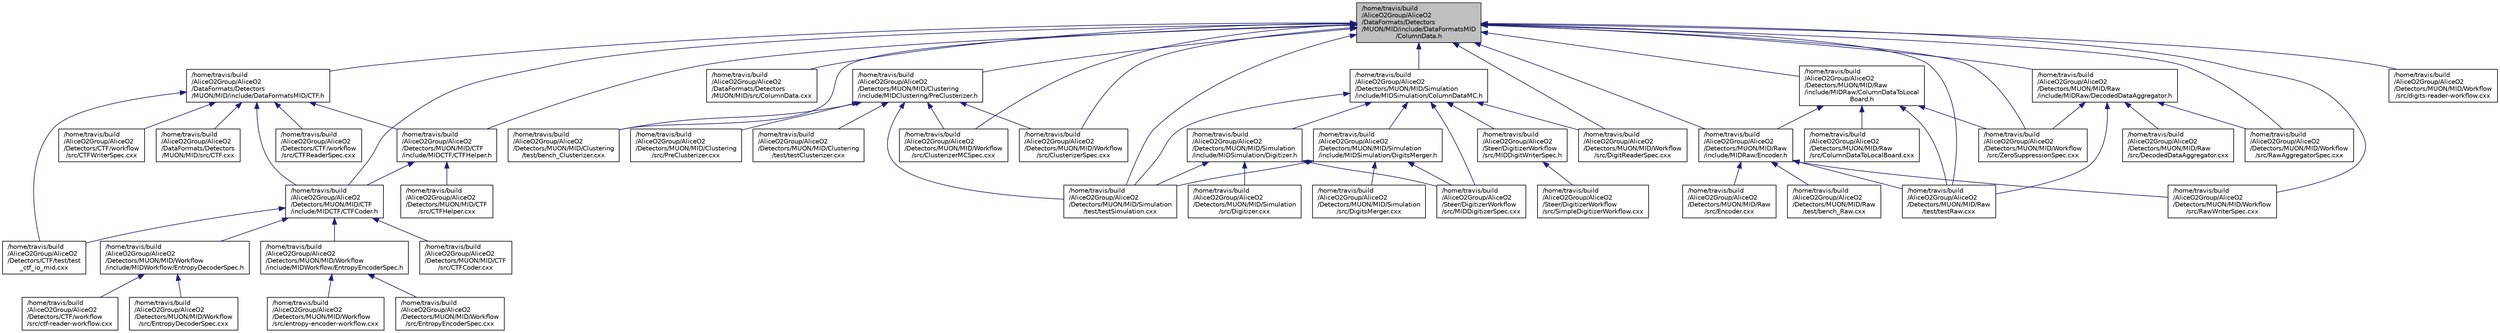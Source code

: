 digraph "/home/travis/build/AliceO2Group/AliceO2/DataFormats/Detectors/MUON/MID/include/DataFormatsMID/ColumnData.h"
{
 // INTERACTIVE_SVG=YES
  bgcolor="transparent";
  edge [fontname="Helvetica",fontsize="10",labelfontname="Helvetica",labelfontsize="10"];
  node [fontname="Helvetica",fontsize="10",shape=record];
  Node4 [label="/home/travis/build\l/AliceO2Group/AliceO2\l/DataFormats/Detectors\l/MUON/MID/include/DataFormatsMID\l/ColumnData.h",height=0.2,width=0.4,color="black", fillcolor="grey75", style="filled", fontcolor="black"];
  Node4 -> Node5 [dir="back",color="midnightblue",fontsize="10",style="solid",fontname="Helvetica"];
  Node5 [label="/home/travis/build\l/AliceO2Group/AliceO2\l/DataFormats/Detectors\l/MUON/MID/include/DataFormatsMID/CTF.h",height=0.2,width=0.4,color="black",URL="$df/d9b/MUON_2MID_2include_2DataFormatsMID_2CTF_8h.html"];
  Node5 -> Node6 [dir="back",color="midnightblue",fontsize="10",style="solid",fontname="Helvetica"];
  Node6 [label="/home/travis/build\l/AliceO2Group/AliceO2\l/DataFormats/Detectors\l/MUON/MID/src/CTF.cxx",height=0.2,width=0.4,color="black",URL="$d7/d7e/MUON_2MID_2src_2CTF_8cxx.html"];
  Node5 -> Node7 [dir="back",color="midnightblue",fontsize="10",style="solid",fontname="Helvetica"];
  Node7 [label="/home/travis/build\l/AliceO2Group/AliceO2\l/Detectors/CTF/test/test\l_ctf_io_mid.cxx",height=0.2,width=0.4,color="black",URL="$df/dcb/test__ctf__io__mid_8cxx.html"];
  Node5 -> Node8 [dir="back",color="midnightblue",fontsize="10",style="solid",fontname="Helvetica"];
  Node8 [label="/home/travis/build\l/AliceO2Group/AliceO2\l/Detectors/CTF/workflow\l/src/CTFReaderSpec.cxx",height=0.2,width=0.4,color="black",URL="$d8/d12/CTFReaderSpec_8cxx.html"];
  Node5 -> Node9 [dir="back",color="midnightblue",fontsize="10",style="solid",fontname="Helvetica"];
  Node9 [label="/home/travis/build\l/AliceO2Group/AliceO2\l/Detectors/CTF/workflow\l/src/CTFWriterSpec.cxx",height=0.2,width=0.4,color="black",URL="$d4/dd7/CTFWriterSpec_8cxx.html"];
  Node5 -> Node10 [dir="back",color="midnightblue",fontsize="10",style="solid",fontname="Helvetica"];
  Node10 [label="/home/travis/build\l/AliceO2Group/AliceO2\l/Detectors/MUON/MID/CTF\l/include/MIDCTF/CTFCoder.h",height=0.2,width=0.4,color="black",URL="$d4/d7f/MUON_2MID_2CTF_2include_2MIDCTF_2CTFCoder_8h.html"];
  Node10 -> Node7 [dir="back",color="midnightblue",fontsize="10",style="solid",fontname="Helvetica"];
  Node10 -> Node11 [dir="back",color="midnightblue",fontsize="10",style="solid",fontname="Helvetica"];
  Node11 [label="/home/travis/build\l/AliceO2Group/AliceO2\l/Detectors/MUON/MID/CTF\l/src/CTFCoder.cxx",height=0.2,width=0.4,color="black",URL="$d7/d6c/MUON_2MID_2CTF_2src_2CTFCoder_8cxx.html"];
  Node10 -> Node12 [dir="back",color="midnightblue",fontsize="10",style="solid",fontname="Helvetica"];
  Node12 [label="/home/travis/build\l/AliceO2Group/AliceO2\l/Detectors/MUON/MID/Workflow\l/include/MIDWorkflow/EntropyDecoderSpec.h",height=0.2,width=0.4,color="black",URL="$d5/d5f/MUON_2MID_2Workflow_2include_2MIDWorkflow_2EntropyDecoderSpec_8h.html"];
  Node12 -> Node13 [dir="back",color="midnightblue",fontsize="10",style="solid",fontname="Helvetica"];
  Node13 [label="/home/travis/build\l/AliceO2Group/AliceO2\l/Detectors/CTF/workflow\l/src/ctf-reader-workflow.cxx",height=0.2,width=0.4,color="black",URL="$dc/d55/ctf-reader-workflow_8cxx.html"];
  Node12 -> Node14 [dir="back",color="midnightblue",fontsize="10",style="solid",fontname="Helvetica"];
  Node14 [label="/home/travis/build\l/AliceO2Group/AliceO2\l/Detectors/MUON/MID/Workflow\l/src/EntropyDecoderSpec.cxx",height=0.2,width=0.4,color="black",URL="$df/dd9/MUON_2MID_2Workflow_2src_2EntropyDecoderSpec_8cxx.html"];
  Node10 -> Node15 [dir="back",color="midnightblue",fontsize="10",style="solid",fontname="Helvetica"];
  Node15 [label="/home/travis/build\l/AliceO2Group/AliceO2\l/Detectors/MUON/MID/Workflow\l/include/MIDWorkflow/EntropyEncoderSpec.h",height=0.2,width=0.4,color="black",URL="$d8/dd3/MUON_2MID_2Workflow_2include_2MIDWorkflow_2EntropyEncoderSpec_8h.html"];
  Node15 -> Node16 [dir="back",color="midnightblue",fontsize="10",style="solid",fontname="Helvetica"];
  Node16 [label="/home/travis/build\l/AliceO2Group/AliceO2\l/Detectors/MUON/MID/Workflow\l/src/entropy-encoder-workflow.cxx",height=0.2,width=0.4,color="black",URL="$da/db9/MUON_2MID_2Workflow_2src_2entropy-encoder-workflow_8cxx.html"];
  Node15 -> Node17 [dir="back",color="midnightblue",fontsize="10",style="solid",fontname="Helvetica"];
  Node17 [label="/home/travis/build\l/AliceO2Group/AliceO2\l/Detectors/MUON/MID/Workflow\l/src/EntropyEncoderSpec.cxx",height=0.2,width=0.4,color="black",URL="$d0/d34/MUON_2MID_2Workflow_2src_2EntropyEncoderSpec_8cxx.html"];
  Node5 -> Node18 [dir="back",color="midnightblue",fontsize="10",style="solid",fontname="Helvetica"];
  Node18 [label="/home/travis/build\l/AliceO2Group/AliceO2\l/Detectors/MUON/MID/CTF\l/include/MIDCTF/CTFHelper.h",height=0.2,width=0.4,color="black",URL="$d9/d0e/MUON_2MID_2CTF_2include_2MIDCTF_2CTFHelper_8h.html"];
  Node18 -> Node10 [dir="back",color="midnightblue",fontsize="10",style="solid",fontname="Helvetica"];
  Node18 -> Node19 [dir="back",color="midnightblue",fontsize="10",style="solid",fontname="Helvetica"];
  Node19 [label="/home/travis/build\l/AliceO2Group/AliceO2\l/Detectors/MUON/MID/CTF\l/src/CTFHelper.cxx",height=0.2,width=0.4,color="black",URL="$df/da1/MUON_2MID_2CTF_2src_2CTFHelper_8cxx.html"];
  Node4 -> Node20 [dir="back",color="midnightblue",fontsize="10",style="solid",fontname="Helvetica"];
  Node20 [label="/home/travis/build\l/AliceO2Group/AliceO2\l/DataFormats/Detectors\l/MUON/MID/src/ColumnData.cxx",height=0.2,width=0.4,color="black",URL="$dc/d7c/ColumnData_8cxx.html",tooltip="Strip pattern (aka digits) "];
  Node4 -> Node21 [dir="back",color="midnightblue",fontsize="10",style="solid",fontname="Helvetica"];
  Node21 [label="/home/travis/build\l/AliceO2Group/AliceO2\l/Detectors/MUON/MID/Clustering\l/include/MIDClustering/PreClusterizer.h",height=0.2,width=0.4,color="black",URL="$d7/d1a/PreClusterizer_8h.html",tooltip="Pre-cluster reconstruction algorithm for MID. "];
  Node21 -> Node22 [dir="back",color="midnightblue",fontsize="10",style="solid",fontname="Helvetica"];
  Node22 [label="/home/travis/build\l/AliceO2Group/AliceO2\l/Detectors/MUON/MID/Clustering\l/src/PreClusterizer.cxx",height=0.2,width=0.4,color="black",URL="$db/d2e/PreClusterizer_8cxx.html",tooltip="Implementation of the pre-cluster reconstruction algorithm for MID. "];
  Node21 -> Node23 [dir="back",color="midnightblue",fontsize="10",style="solid",fontname="Helvetica"];
  Node23 [label="/home/travis/build\l/AliceO2Group/AliceO2\l/Detectors/MUON/MID/Clustering\l/test/bench_Clusterizer.cxx",height=0.2,width=0.4,color="black",URL="$d2/d12/bench__Clusterizer_8cxx.html",tooltip="Benchmark clustering device for MID. "];
  Node21 -> Node24 [dir="back",color="midnightblue",fontsize="10",style="solid",fontname="Helvetica"];
  Node24 [label="/home/travis/build\l/AliceO2Group/AliceO2\l/Detectors/MUON/MID/Clustering\l/test/testClusterizer.cxx",height=0.2,width=0.4,color="black",URL="$d6/dee/testClusterizer_8cxx.html",tooltip="Test clustering device for MID. "];
  Node21 -> Node25 [dir="back",color="midnightblue",fontsize="10",style="solid",fontname="Helvetica"];
  Node25 [label="/home/travis/build\l/AliceO2Group/AliceO2\l/Detectors/MUON/MID/Simulation\l/test/testSimulation.cxx",height=0.2,width=0.4,color="black",URL="$d6/d45/testSimulation_8cxx.html"];
  Node21 -> Node26 [dir="back",color="midnightblue",fontsize="10",style="solid",fontname="Helvetica"];
  Node26 [label="/home/travis/build\l/AliceO2Group/AliceO2\l/Detectors/MUON/MID/Workflow\l/src/ClusterizerMCSpec.cxx",height=0.2,width=0.4,color="black",URL="$d3/d1e/ClusterizerMCSpec_8cxx.html",tooltip="Data processor spec for MID MC clustering device. "];
  Node21 -> Node27 [dir="back",color="midnightblue",fontsize="10",style="solid",fontname="Helvetica"];
  Node27 [label="/home/travis/build\l/AliceO2Group/AliceO2\l/Detectors/MUON/MID/Workflow\l/src/ClusterizerSpec.cxx",height=0.2,width=0.4,color="black",URL="$d6/d57/MUON_2MID_2Workflow_2src_2ClusterizerSpec_8cxx.html",tooltip="Data processor spec for MID clustering device. "];
  Node4 -> Node23 [dir="back",color="midnightblue",fontsize="10",style="solid",fontname="Helvetica"];
  Node4 -> Node10 [dir="back",color="midnightblue",fontsize="10",style="solid",fontname="Helvetica"];
  Node4 -> Node18 [dir="back",color="midnightblue",fontsize="10",style="solid",fontname="Helvetica"];
  Node4 -> Node28 [dir="back",color="midnightblue",fontsize="10",style="solid",fontname="Helvetica"];
  Node28 [label="/home/travis/build\l/AliceO2Group/AliceO2\l/Detectors/MUON/MID/Raw\l/include/MIDRaw/ColumnDataToLocal\lBoard.h",height=0.2,width=0.4,color="black",URL="$d2/db5/ColumnDataToLocalBoard_8h.html",tooltip="Converter from ColumnData to raw local boards. "];
  Node28 -> Node29 [dir="back",color="midnightblue",fontsize="10",style="solid",fontname="Helvetica"];
  Node29 [label="/home/travis/build\l/AliceO2Group/AliceO2\l/Detectors/MUON/MID/Raw\l/include/MIDRaw/Encoder.h",height=0.2,width=0.4,color="black",URL="$d1/dcf/Detectors_2MUON_2MID_2Raw_2include_2MIDRaw_2Encoder_8h.html",tooltip="MID raw data encoder. "];
  Node29 -> Node30 [dir="back",color="midnightblue",fontsize="10",style="solid",fontname="Helvetica"];
  Node30 [label="/home/travis/build\l/AliceO2Group/AliceO2\l/Detectors/MUON/MID/Raw\l/src/Encoder.cxx",height=0.2,width=0.4,color="black",URL="$d8/dc6/MUON_2MID_2Raw_2src_2Encoder_8cxx.html",tooltip="MID raw data encoder. "];
  Node29 -> Node31 [dir="back",color="midnightblue",fontsize="10",style="solid",fontname="Helvetica"];
  Node31 [label="/home/travis/build\l/AliceO2Group/AliceO2\l/Detectors/MUON/MID/Raw\l/test/bench_Raw.cxx",height=0.2,width=0.4,color="black",URL="$d5/d52/bench__Raw_8cxx.html",tooltip="Benchmark MID raw data decoder. "];
  Node29 -> Node32 [dir="back",color="midnightblue",fontsize="10",style="solid",fontname="Helvetica"];
  Node32 [label="/home/travis/build\l/AliceO2Group/AliceO2\l/Detectors/MUON/MID/Raw\l/test/testRaw.cxx",height=0.2,width=0.4,color="black",URL="$d8/d4c/testRaw_8cxx.html",tooltip="Test MID raw data decoder. "];
  Node29 -> Node33 [dir="back",color="midnightblue",fontsize="10",style="solid",fontname="Helvetica"];
  Node33 [label="/home/travis/build\l/AliceO2Group/AliceO2\l/Detectors/MUON/MID/Workflow\l/src/RawWriterSpec.cxx",height=0.2,width=0.4,color="black",URL="$db/dd6/RawWriterSpec_8cxx.html",tooltip="Digits to raw converter spec for MID. "];
  Node28 -> Node34 [dir="back",color="midnightblue",fontsize="10",style="solid",fontname="Helvetica"];
  Node34 [label="/home/travis/build\l/AliceO2Group/AliceO2\l/Detectors/MUON/MID/Raw\l/src/ColumnDataToLocalBoard.cxx",height=0.2,width=0.4,color="black",URL="$d6/db2/ColumnDataToLocalBoard_8cxx.html",tooltip="Converter from ColumnData to raw local boards. "];
  Node28 -> Node32 [dir="back",color="midnightblue",fontsize="10",style="solid",fontname="Helvetica"];
  Node28 -> Node35 [dir="back",color="midnightblue",fontsize="10",style="solid",fontname="Helvetica"];
  Node35 [label="/home/travis/build\l/AliceO2Group/AliceO2\l/Detectors/MUON/MID/Workflow\l/src/ZeroSuppressionSpec.cxx",height=0.2,width=0.4,color="black",URL="$de/d2b/ZeroSuppressionSpec_8cxx.html",tooltip="MID zero suppression spec. "];
  Node4 -> Node36 [dir="back",color="midnightblue",fontsize="10",style="solid",fontname="Helvetica"];
  Node36 [label="/home/travis/build\l/AliceO2Group/AliceO2\l/Detectors/MUON/MID/Raw\l/include/MIDRaw/DecodedDataAggregator.h",height=0.2,width=0.4,color="black",URL="$d7/d48/DecodedDataAggregator_8h.html",tooltip="MID decoded raw data aggregator. "];
  Node36 -> Node37 [dir="back",color="midnightblue",fontsize="10",style="solid",fontname="Helvetica"];
  Node37 [label="/home/travis/build\l/AliceO2Group/AliceO2\l/Detectors/MUON/MID/Raw\l/src/DecodedDataAggregator.cxx",height=0.2,width=0.4,color="black",URL="$d1/d9a/DecodedDataAggregator_8cxx.html",tooltip="MID decoded raw data aggregator. "];
  Node36 -> Node32 [dir="back",color="midnightblue",fontsize="10",style="solid",fontname="Helvetica"];
  Node36 -> Node38 [dir="back",color="midnightblue",fontsize="10",style="solid",fontname="Helvetica"];
  Node38 [label="/home/travis/build\l/AliceO2Group/AliceO2\l/Detectors/MUON/MID/Workflow\l/src/RawAggregatorSpec.cxx",height=0.2,width=0.4,color="black",URL="$db/de7/RawAggregatorSpec_8cxx.html",tooltip="Data processor spec for MID raw data aggregator device. "];
  Node36 -> Node35 [dir="back",color="midnightblue",fontsize="10",style="solid",fontname="Helvetica"];
  Node4 -> Node29 [dir="back",color="midnightblue",fontsize="10",style="solid",fontname="Helvetica"];
  Node4 -> Node32 [dir="back",color="midnightblue",fontsize="10",style="solid",fontname="Helvetica"];
  Node4 -> Node39 [dir="back",color="midnightblue",fontsize="10",style="solid",fontname="Helvetica"];
  Node39 [label="/home/travis/build\l/AliceO2Group/AliceO2\l/Detectors/MUON/MID/Simulation\l/include/MIDSimulation/ColumnDataMC.h",height=0.2,width=0.4,color="black",URL="$d0/d00/ColumnDataMC_8h.html",tooltip="Strip pattern (aka digits) for simulations. "];
  Node39 -> Node40 [dir="back",color="midnightblue",fontsize="10",style="solid",fontname="Helvetica"];
  Node40 [label="/home/travis/build\l/AliceO2Group/AliceO2\l/Detectors/MUON/MID/Simulation\l/include/MIDSimulation/Digitizer.h",height=0.2,width=0.4,color="black",URL="$da/de1/MUON_2MID_2Simulation_2include_2MIDSimulation_2Digitizer_8h.html",tooltip="Digitizer for MID. "];
  Node40 -> Node41 [dir="back",color="midnightblue",fontsize="10",style="solid",fontname="Helvetica"];
  Node41 [label="/home/travis/build\l/AliceO2Group/AliceO2\l/Detectors/MUON/MID/Simulation\l/src/Digitizer.cxx",height=0.2,width=0.4,color="black",URL="$d6/df9/MUON_2MID_2Simulation_2src_2Digitizer_8cxx.html",tooltip="Implementation of the digitizer for MID. "];
  Node40 -> Node25 [dir="back",color="midnightblue",fontsize="10",style="solid",fontname="Helvetica"];
  Node40 -> Node42 [dir="back",color="midnightblue",fontsize="10",style="solid",fontname="Helvetica"];
  Node42 [label="/home/travis/build\l/AliceO2Group/AliceO2\l/Steer/DigitizerWorkflow\l/src/MIDDigitizerSpec.cxx",height=0.2,width=0.4,color="black",URL="$d4/dd3/MIDDigitizerSpec_8cxx.html"];
  Node39 -> Node43 [dir="back",color="midnightblue",fontsize="10",style="solid",fontname="Helvetica"];
  Node43 [label="/home/travis/build\l/AliceO2Group/AliceO2\l/Detectors/MUON/MID/Simulation\l/include/MIDSimulation/DigitsMerger.h",height=0.2,width=0.4,color="black",URL="$dc/d92/DigitsMerger_8h.html",tooltip="Digits merger for MID. "];
  Node43 -> Node44 [dir="back",color="midnightblue",fontsize="10",style="solid",fontname="Helvetica"];
  Node44 [label="/home/travis/build\l/AliceO2Group/AliceO2\l/Detectors/MUON/MID/Simulation\l/src/DigitsMerger.cxx",height=0.2,width=0.4,color="black",URL="$db/d63/DigitsMerger_8cxx.html",tooltip="Implementation of the digits merger for MID. "];
  Node43 -> Node25 [dir="back",color="midnightblue",fontsize="10",style="solid",fontname="Helvetica"];
  Node43 -> Node42 [dir="back",color="midnightblue",fontsize="10",style="solid",fontname="Helvetica"];
  Node39 -> Node25 [dir="back",color="midnightblue",fontsize="10",style="solid",fontname="Helvetica"];
  Node39 -> Node45 [dir="back",color="midnightblue",fontsize="10",style="solid",fontname="Helvetica"];
  Node45 [label="/home/travis/build\l/AliceO2Group/AliceO2\l/Detectors/MUON/MID/Workflow\l/src/DigitReaderSpec.cxx",height=0.2,width=0.4,color="black",URL="$d6/d1b/MUON_2MID_2Workflow_2src_2DigitReaderSpec_8cxx.html",tooltip="Data processor spec for MID digits reader device. "];
  Node39 -> Node42 [dir="back",color="midnightblue",fontsize="10",style="solid",fontname="Helvetica"];
  Node39 -> Node46 [dir="back",color="midnightblue",fontsize="10",style="solid",fontname="Helvetica"];
  Node46 [label="/home/travis/build\l/AliceO2Group/AliceO2\l/Steer/DigitizerWorkflow\l/src/MIDDigitWriterSpec.h",height=0.2,width=0.4,color="black",URL="$d9/d65/MIDDigitWriterSpec_8h.html"];
  Node46 -> Node47 [dir="back",color="midnightblue",fontsize="10",style="solid",fontname="Helvetica"];
  Node47 [label="/home/travis/build\l/AliceO2Group/AliceO2\l/Steer/DigitizerWorkflow\l/src/SimpleDigitizerWorkflow.cxx",height=0.2,width=0.4,color="black",URL="$d2/dd7/SimpleDigitizerWorkflow_8cxx.html"];
  Node4 -> Node25 [dir="back",color="midnightblue",fontsize="10",style="solid",fontname="Helvetica"];
  Node4 -> Node26 [dir="back",color="midnightblue",fontsize="10",style="solid",fontname="Helvetica"];
  Node4 -> Node27 [dir="back",color="midnightblue",fontsize="10",style="solid",fontname="Helvetica"];
  Node4 -> Node45 [dir="back",color="midnightblue",fontsize="10",style="solid",fontname="Helvetica"];
  Node4 -> Node48 [dir="back",color="midnightblue",fontsize="10",style="solid",fontname="Helvetica"];
  Node48 [label="/home/travis/build\l/AliceO2Group/AliceO2\l/Detectors/MUON/MID/Workflow\l/src/digits-reader-workflow.cxx",height=0.2,width=0.4,color="black",URL="$dc/dac/MUON_2MID_2Workflow_2src_2digits-reader-workflow_8cxx.html",tooltip="MID digits reader workflow. "];
  Node4 -> Node38 [dir="back",color="midnightblue",fontsize="10",style="solid",fontname="Helvetica"];
  Node4 -> Node33 [dir="back",color="midnightblue",fontsize="10",style="solid",fontname="Helvetica"];
  Node4 -> Node35 [dir="back",color="midnightblue",fontsize="10",style="solid",fontname="Helvetica"];
}
